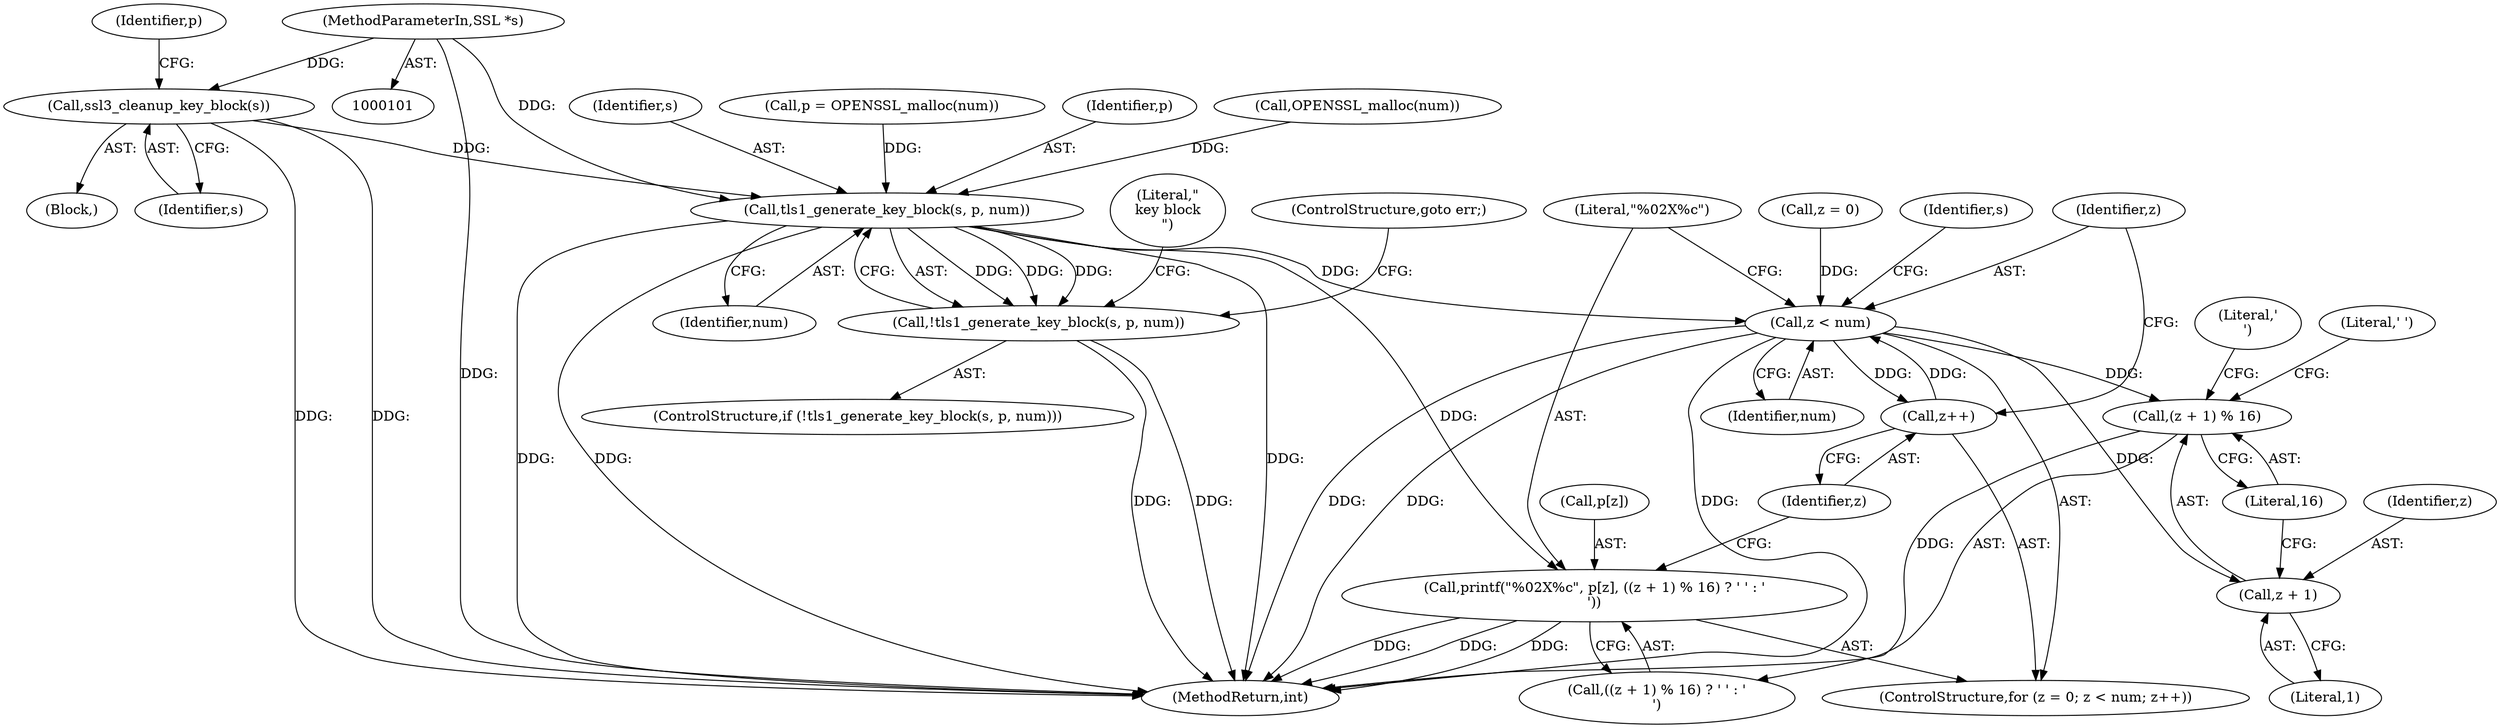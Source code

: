 digraph "0_openssl_4ad93618d26a3ea23d36ad5498ff4f59eff3a4d2_5@pointer" {
"1000102" [label="(MethodParameterIn,SSL *s)"];
"1000206" [label="(Call,ssl3_cleanup_key_block(s))"];
"1000334" [label="(Call,tls1_generate_key_block(s, p, num))"];
"1000333" [label="(Call,!tls1_generate_key_block(s, p, num))"];
"1000347" [label="(Call,z < num)"];
"1000350" [label="(Call,z++)"];
"1000358" [label="(Call,(z + 1) % 16)"];
"1000359" [label="(Call,z + 1)"];
"1000352" [label="(Call,printf(\"%02X%c\", p[z], ((z + 1) % 16) ? ' ' : '\n'))"];
"1000335" [label="(Identifier,s)"];
"1000352" [label="(Call,printf(\"%02X%c\", p[z], ((z + 1) % 16) ? ' ' : '\n'))"];
"1000103" [label="(Block,)"];
"1000344" [label="(Call,z = 0)"];
"1000332" [label="(ControlStructure,if (!tls1_generate_key_block(s, p, num)))"];
"1000348" [label="(Identifier,z)"];
"1000351" [label="(Identifier,z)"];
"1000210" [label="(Call,p = OPENSSL_malloc(num))"];
"1000334" [label="(Call,tls1_generate_key_block(s, p, num))"];
"1000206" [label="(Call,ssl3_cleanup_key_block(s))"];
"1000358" [label="(Call,(z + 1) % 16)"];
"1000361" [label="(Literal,1)"];
"1000207" [label="(Identifier,s)"];
"1000354" [label="(Call,p[z])"];
"1000359" [label="(Call,z + 1)"];
"1000362" [label="(Literal,16)"];
"1000347" [label="(Call,z < num)"];
"1000102" [label="(MethodParameterIn,SSL *s)"];
"1000340" [label="(Literal,\"\nkey block\n\")"];
"1000353" [label="(Literal,\"%02X%c\")"];
"1000363" [label="(Literal,' ')"];
"1000360" [label="(Identifier,z)"];
"1000338" [label="(ControlStructure,goto err;)"];
"1000337" [label="(Identifier,num)"];
"1000357" [label="(Call,((z + 1) % 16) ? ' ' : '\n')"];
"1000336" [label="(Identifier,p)"];
"1000212" [label="(Call,OPENSSL_malloc(num))"];
"1000437" [label="(MethodReturn,int)"];
"1000364" [label="(Literal,'\n')"];
"1000350" [label="(Call,z++)"];
"1000333" [label="(Call,!tls1_generate_key_block(s, p, num))"];
"1000349" [label="(Identifier,num)"];
"1000211" [label="(Identifier,p)"];
"1000370" [label="(Identifier,s)"];
"1000343" [label="(ControlStructure,for (z = 0; z < num; z++))"];
"1000102" -> "1000101"  [label="AST: "];
"1000102" -> "1000437"  [label="DDG: "];
"1000102" -> "1000206"  [label="DDG: "];
"1000102" -> "1000334"  [label="DDG: "];
"1000206" -> "1000103"  [label="AST: "];
"1000206" -> "1000207"  [label="CFG: "];
"1000207" -> "1000206"  [label="AST: "];
"1000211" -> "1000206"  [label="CFG: "];
"1000206" -> "1000437"  [label="DDG: "];
"1000206" -> "1000437"  [label="DDG: "];
"1000206" -> "1000334"  [label="DDG: "];
"1000334" -> "1000333"  [label="AST: "];
"1000334" -> "1000337"  [label="CFG: "];
"1000335" -> "1000334"  [label="AST: "];
"1000336" -> "1000334"  [label="AST: "];
"1000337" -> "1000334"  [label="AST: "];
"1000333" -> "1000334"  [label="CFG: "];
"1000334" -> "1000437"  [label="DDG: "];
"1000334" -> "1000437"  [label="DDG: "];
"1000334" -> "1000437"  [label="DDG: "];
"1000334" -> "1000333"  [label="DDG: "];
"1000334" -> "1000333"  [label="DDG: "];
"1000334" -> "1000333"  [label="DDG: "];
"1000210" -> "1000334"  [label="DDG: "];
"1000212" -> "1000334"  [label="DDG: "];
"1000334" -> "1000347"  [label="DDG: "];
"1000334" -> "1000352"  [label="DDG: "];
"1000333" -> "1000332"  [label="AST: "];
"1000338" -> "1000333"  [label="CFG: "];
"1000340" -> "1000333"  [label="CFG: "];
"1000333" -> "1000437"  [label="DDG: "];
"1000333" -> "1000437"  [label="DDG: "];
"1000347" -> "1000343"  [label="AST: "];
"1000347" -> "1000349"  [label="CFG: "];
"1000348" -> "1000347"  [label="AST: "];
"1000349" -> "1000347"  [label="AST: "];
"1000353" -> "1000347"  [label="CFG: "];
"1000370" -> "1000347"  [label="CFG: "];
"1000347" -> "1000437"  [label="DDG: "];
"1000347" -> "1000437"  [label="DDG: "];
"1000347" -> "1000437"  [label="DDG: "];
"1000350" -> "1000347"  [label="DDG: "];
"1000344" -> "1000347"  [label="DDG: "];
"1000347" -> "1000350"  [label="DDG: "];
"1000347" -> "1000358"  [label="DDG: "];
"1000347" -> "1000359"  [label="DDG: "];
"1000350" -> "1000343"  [label="AST: "];
"1000350" -> "1000351"  [label="CFG: "];
"1000351" -> "1000350"  [label="AST: "];
"1000348" -> "1000350"  [label="CFG: "];
"1000358" -> "1000357"  [label="AST: "];
"1000358" -> "1000362"  [label="CFG: "];
"1000359" -> "1000358"  [label="AST: "];
"1000362" -> "1000358"  [label="AST: "];
"1000363" -> "1000358"  [label="CFG: "];
"1000364" -> "1000358"  [label="CFG: "];
"1000358" -> "1000437"  [label="DDG: "];
"1000359" -> "1000361"  [label="CFG: "];
"1000360" -> "1000359"  [label="AST: "];
"1000361" -> "1000359"  [label="AST: "];
"1000362" -> "1000359"  [label="CFG: "];
"1000352" -> "1000343"  [label="AST: "];
"1000352" -> "1000357"  [label="CFG: "];
"1000353" -> "1000352"  [label="AST: "];
"1000354" -> "1000352"  [label="AST: "];
"1000357" -> "1000352"  [label="AST: "];
"1000351" -> "1000352"  [label="CFG: "];
"1000352" -> "1000437"  [label="DDG: "];
"1000352" -> "1000437"  [label="DDG: "];
"1000352" -> "1000437"  [label="DDG: "];
}
